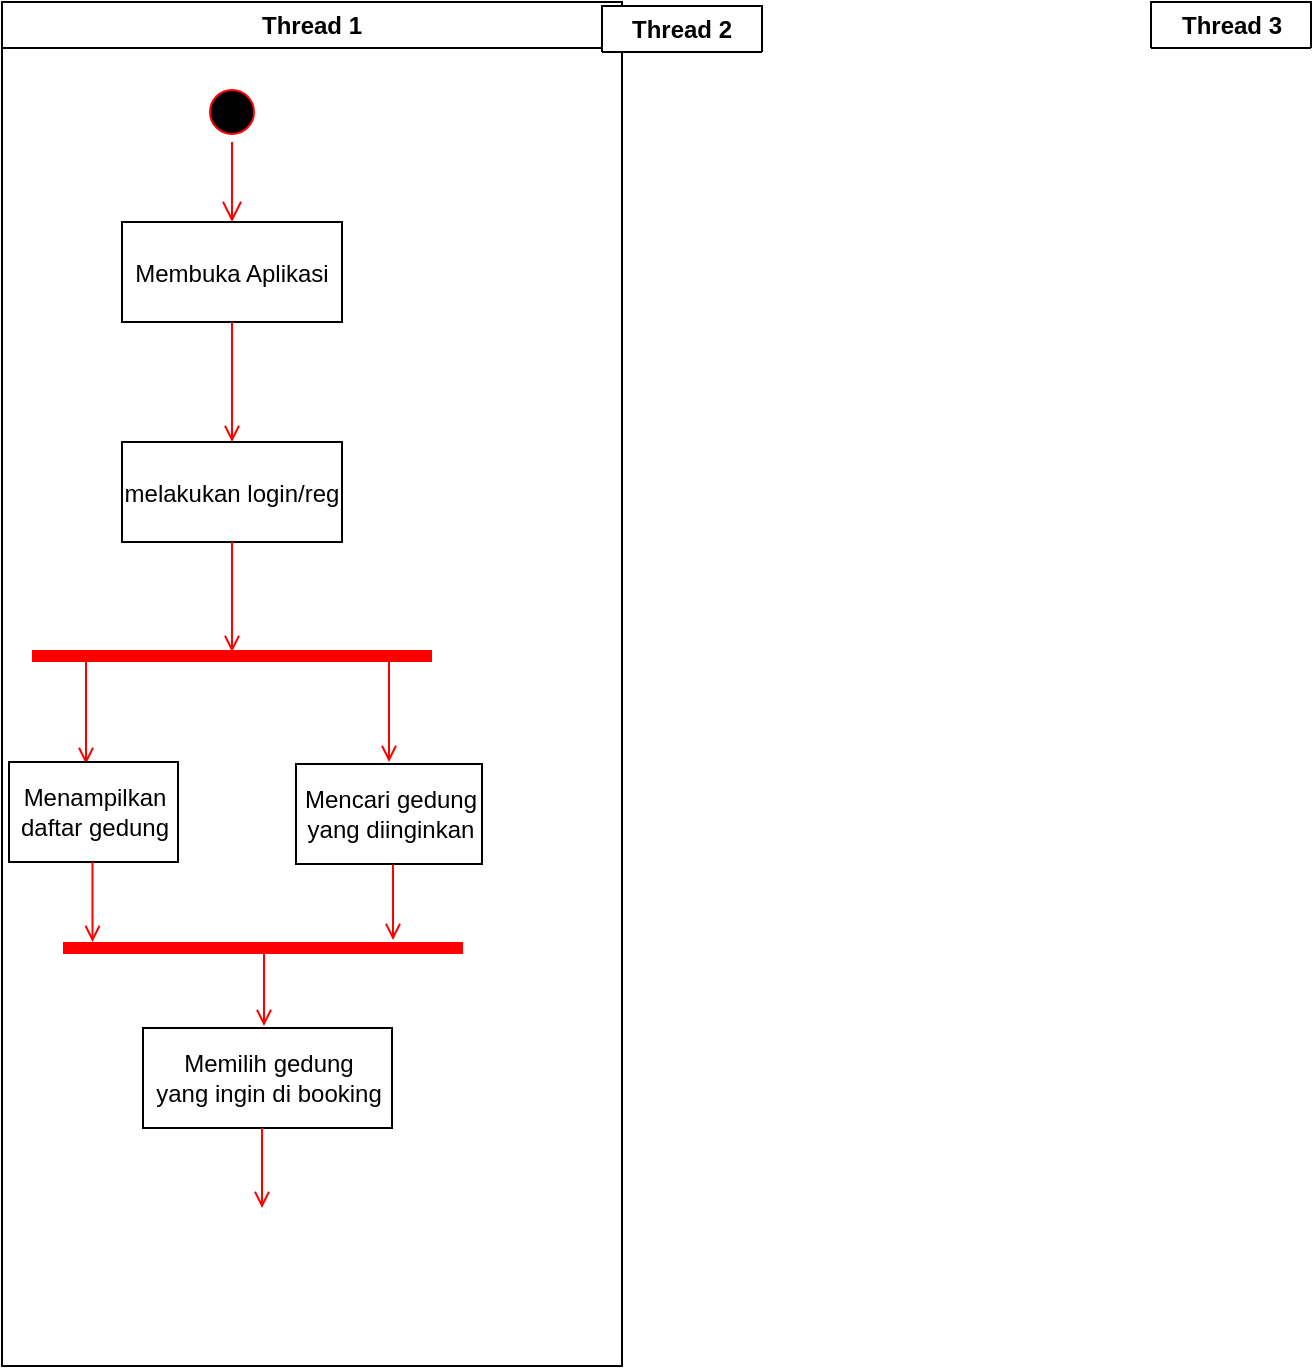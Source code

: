 <mxfile version="15.8.3" type="github">
  <diagram name="Page-1" id="e7e014a7-5840-1c2e-5031-d8a46d1fe8dd">
    <mxGraphModel dx="1102" dy="572" grid="1" gridSize="10" guides="1" tooltips="1" connect="1" arrows="1" fold="1" page="1" pageScale="1" pageWidth="1169" pageHeight="826" background="#FFFFFF" math="0" shadow="0">
      <root>
        <mxCell id="0" />
        <mxCell id="1" parent="0" />
        <mxCell id="2" value="Thread 1" style="swimlane;whiteSpace=wrap" parent="1" vertex="1">
          <mxGeometry x="150" y="128" width="310" height="682" as="geometry" />
        </mxCell>
        <mxCell id="5" value="" style="ellipse;shape=startState;fillColor=#000000;strokeColor=#ff0000;" parent="2" vertex="1">
          <mxGeometry x="100" y="40" width="30" height="30" as="geometry" />
        </mxCell>
        <mxCell id="6" value="" style="edgeStyle=elbowEdgeStyle;elbow=horizontal;verticalAlign=bottom;endArrow=open;endSize=8;strokeColor=#FF0000;endFill=1;rounded=0" parent="2" source="5" target="7" edge="1">
          <mxGeometry x="100" y="40" as="geometry">
            <mxPoint x="115" y="110" as="targetPoint" />
          </mxGeometry>
        </mxCell>
        <mxCell id="7" value="Membuka Aplikasi" style="" parent="2" vertex="1">
          <mxGeometry x="60" y="110" width="110" height="50" as="geometry" />
        </mxCell>
        <mxCell id="8" value="melakukan login/reg" style="" parent="2" vertex="1">
          <mxGeometry x="60" y="220" width="110" height="50" as="geometry" />
        </mxCell>
        <mxCell id="9" value="" style="endArrow=open;strokeColor=#FF0000;endFill=1;rounded=0" parent="2" source="7" target="8" edge="1">
          <mxGeometry relative="1" as="geometry" />
        </mxCell>
        <mxCell id="11" value="" style="endArrow=open;strokeColor=#FF0000;endFill=1;rounded=0" parent="2" source="8" edge="1">
          <mxGeometry relative="1" as="geometry">
            <mxPoint x="115" y="325" as="targetPoint" />
          </mxGeometry>
        </mxCell>
        <mxCell id="McUw8dThLIIsyM1gTo71-46" value="" style="shape=line;html=1;strokeWidth=6;strokeColor=#ff0000;" parent="2" vertex="1">
          <mxGeometry x="15" y="322" width="200" height="10" as="geometry" />
        </mxCell>
        <mxCell id="McUw8dThLIIsyM1gTo71-48" value="" style="endArrow=open;strokeColor=#FF0000;endFill=1;rounded=0" parent="2" edge="1">
          <mxGeometry relative="1" as="geometry">
            <mxPoint x="42" y="326" as="sourcePoint" />
            <mxPoint x="42" y="381" as="targetPoint" />
          </mxGeometry>
        </mxCell>
        <mxCell id="McUw8dThLIIsyM1gTo71-50" value="&lt;div&gt;Menampilkan&lt;/div&gt;&lt;div&gt;daftar gedung&lt;/div&gt;" style="html=1;" parent="2" vertex="1">
          <mxGeometry x="3.5" y="380" width="84.5" height="50" as="geometry" />
        </mxCell>
        <mxCell id="McUw8dThLIIsyM1gTo71-54" value="" style="endArrow=open;strokeColor=#FF0000;endFill=1;rounded=0;" parent="2" edge="1">
          <mxGeometry relative="1" as="geometry">
            <mxPoint x="195.5" y="429" as="sourcePoint" />
            <mxPoint x="195.5" y="469" as="targetPoint" />
            <Array as="points">
              <mxPoint x="195.5" y="439" />
            </Array>
          </mxGeometry>
        </mxCell>
        <mxCell id="McUw8dThLIIsyM1gTo71-58" value="" style="endArrow=open;strokeColor=#FF0000;endFill=1;rounded=0;" parent="2" edge="1">
          <mxGeometry relative="1" as="geometry">
            <mxPoint x="45.25" y="430" as="sourcePoint" />
            <mxPoint x="45.25" y="470" as="targetPoint" />
            <Array as="points">
              <mxPoint x="45.25" y="440" />
            </Array>
          </mxGeometry>
        </mxCell>
        <mxCell id="McUw8dThLIIsyM1gTo71-60" value="&lt;div&gt;Memilih gedung&lt;/div&gt;&lt;div&gt;yang ingin di booking&lt;br&gt;&lt;/div&gt;" style="html=1;" parent="2" vertex="1">
          <mxGeometry x="70.5" y="513" width="124.5" height="50" as="geometry" />
        </mxCell>
        <mxCell id="3" value="Thread 2" style="swimlane;whiteSpace=wrap" parent="1" vertex="1" collapsed="1">
          <mxGeometry x="450" y="130" width="80" height="23" as="geometry">
            <mxRectangle x="450" y="130" width="274.5" height="568" as="alternateBounds" />
          </mxGeometry>
        </mxCell>
        <mxCell id="13" value="" style="ellipse;shape=startState;fillColor=#000000;strokeColor=#ff0000;" parent="3" vertex="1">
          <mxGeometry x="60" y="40" width="30" height="30" as="geometry" />
        </mxCell>
        <mxCell id="14" value="" style="edgeStyle=elbowEdgeStyle;elbow=horizontal;verticalAlign=bottom;endArrow=open;endSize=8;strokeColor=#FF0000;endFill=1;rounded=0" parent="3" source="13" target="15" edge="1">
          <mxGeometry x="40" y="20" as="geometry">
            <mxPoint x="55" y="90" as="targetPoint" />
          </mxGeometry>
        </mxCell>
        <mxCell id="15" value="idle" style="" parent="3" vertex="1">
          <mxGeometry x="20" y="110" width="110" height="50" as="geometry" />
        </mxCell>
        <mxCell id="16" value="check for &#xa;new commands" style="" parent="3" vertex="1">
          <mxGeometry x="20" y="220" width="110" height="50" as="geometry" />
        </mxCell>
        <mxCell id="17" value="" style="endArrow=open;strokeColor=#FF0000;endFill=1;rounded=0" parent="3" source="15" target="16" edge="1">
          <mxGeometry relative="1" as="geometry" />
        </mxCell>
        <mxCell id="18" value="command queue" style="" parent="3" vertex="1">
          <mxGeometry x="20" y="325" width="110" height="50" as="geometry" />
        </mxCell>
        <mxCell id="19" value="" style="endArrow=open;strokeColor=#FF0000;endFill=1;rounded=0" parent="3" source="16" target="18" edge="1">
          <mxGeometry relative="1" as="geometry" />
        </mxCell>
        <mxCell id="21" value="queue empty" style="rhombus;fillColor=#ffffc0;strokeColor=#ff0000;" parent="3" vertex="1">
          <mxGeometry x="150" y="225" width="80" height="40" as="geometry" />
        </mxCell>
        <mxCell id="22" value="yes" style="edgeStyle=elbowEdgeStyle;elbow=horizontal;align=left;verticalAlign=bottom;endArrow=open;endSize=8;strokeColor=#FF0000;exitX=0.5;exitY=0;endFill=1;rounded=0;entryX=0.75;entryY=0.5;entryPerimeter=0" parent="3" source="21" target="25" edge="1">
          <mxGeometry x="-1" relative="1" as="geometry">
            <mxPoint x="160" y="150" as="targetPoint" />
            <Array as="points">
              <mxPoint x="190" y="180" />
            </Array>
          </mxGeometry>
        </mxCell>
        <mxCell id="23" value="no" style="edgeStyle=elbowEdgeStyle;elbow=horizontal;align=left;verticalAlign=top;endArrow=open;endSize=8;strokeColor=#FF0000;endFill=1;rounded=0" parent="3" source="21" target="30" edge="1">
          <mxGeometry x="-1" relative="1" as="geometry">
            <mxPoint x="190" y="305" as="targetPoint" />
          </mxGeometry>
        </mxCell>
        <mxCell id="24" value="" style="endArrow=open;strokeColor=#FF0000;endFill=1;rounded=0" parent="3" source="16" target="21" edge="1">
          <mxGeometry relative="1" as="geometry" />
        </mxCell>
        <mxCell id="25" value="" style="shape=line;strokeWidth=6;strokeColor=#ff0000;rotation=90" parent="3" vertex="1">
          <mxGeometry x="130" y="127.5" width="50" height="15" as="geometry" />
        </mxCell>
        <mxCell id="26" value="" style="edgeStyle=elbowEdgeStyle;elbow=horizontal;verticalAlign=bottom;endArrow=open;endSize=8;strokeColor=#FF0000;endFill=1;rounded=0" parent="3" source="25" target="15" edge="1">
          <mxGeometry x="130" y="90" as="geometry">
            <mxPoint x="230" y="140" as="targetPoint" />
          </mxGeometry>
        </mxCell>
        <mxCell id="30" value="dispatch&#xa;command&#xa;worker thread" style="" parent="3" vertex="1">
          <mxGeometry x="140" y="325" width="110" height="50" as="geometry" />
        </mxCell>
        <mxCell id="31" value="critical&#xa;section" style="shape=note;whiteSpace=wrap;size=17" parent="3" vertex="1">
          <mxGeometry x="105" y="490" width="100" height="50" as="geometry" />
        </mxCell>
        <mxCell id="32" value="" style="endArrow=none;strokeColor=#FF0000;endFill=0;rounded=0;dashed=1" parent="3" source="18" target="31" edge="1">
          <mxGeometry relative="1" as="geometry" />
        </mxCell>
        <mxCell id="34" value="" style="whiteSpace=wrap;strokeColor=#FF0000;fillColor=#FF0000" parent="3" vertex="1">
          <mxGeometry x="245" y="395" width="5" height="45" as="geometry" />
        </mxCell>
        <mxCell id="41" value="" style="edgeStyle=elbowEdgeStyle;elbow=horizontal;entryX=0;entryY=0.5;strokeColor=#FF0000;endArrow=open;endFill=1;rounded=0" parent="3" source="30" target="34" edge="1">
          <mxGeometry width="100" height="100" relative="1" as="geometry">
            <mxPoint x="60" y="480" as="sourcePoint" />
            <mxPoint x="160" y="380" as="targetPoint" />
            <Array as="points">
              <mxPoint x="195" y="400" />
            </Array>
          </mxGeometry>
        </mxCell>
        <mxCell id="4" value="Thread 3" style="swimlane;whiteSpace=wrap" parent="1" vertex="1" collapsed="1">
          <mxGeometry x="724.5" y="128" width="80" height="23" as="geometry">
            <mxRectangle x="724.5" y="128" width="280" height="570" as="alternateBounds" />
          </mxGeometry>
        </mxCell>
        <mxCell id="33" value="process&#xa;command" style="" parent="4" vertex="1">
          <mxGeometry x="90" y="405" width="110" height="50" as="geometry" />
        </mxCell>
        <mxCell id="35" value="" style="edgeStyle=elbowEdgeStyle;elbow=horizontal;strokeColor=#FF0000;endArrow=open;endFill=1;rounded=0;entryX=0.25;entryY=0.5;entryPerimeter=0" parent="4" target="25" edge="1">
          <mxGeometry width="100" height="100" relative="1" as="geometry">
            <mxPoint x="-30" y="410" as="sourcePoint" />
            <mxPoint x="-120" y="120" as="targetPoint" />
            <Array as="points">
              <mxPoint x="-10" y="135" />
            </Array>
          </mxGeometry>
        </mxCell>
        <mxCell id="37" value="" style="edgeStyle=none;strokeColor=#FF0000;endArrow=open;endFill=1;rounded=0" parent="4" target="33" edge="1">
          <mxGeometry width="100" height="100" relative="1" as="geometry">
            <mxPoint x="-30" y="429.5" as="sourcePoint" />
            <mxPoint x="90" y="429.5" as="targetPoint" />
          </mxGeometry>
        </mxCell>
        <mxCell id="38" value="" style="ellipse;shape=endState;fillColor=#000000;strokeColor=#ff0000" parent="4" vertex="1">
          <mxGeometry x="130" y="500" width="30" height="30" as="geometry" />
        </mxCell>
        <mxCell id="39" value="" style="endArrow=open;strokeColor=#FF0000;endFill=1;rounded=0" parent="4" source="33" target="38" edge="1">
          <mxGeometry relative="1" as="geometry" />
        </mxCell>
        <mxCell id="McUw8dThLIIsyM1gTo71-49" value="" style="endArrow=open;strokeColor=#FF0000;endFill=1;rounded=0" parent="1" edge="1">
          <mxGeometry relative="1" as="geometry">
            <mxPoint x="343.5" y="453" as="sourcePoint" />
            <mxPoint x="343.5" y="508" as="targetPoint" />
          </mxGeometry>
        </mxCell>
        <mxCell id="McUw8dThLIIsyM1gTo71-51" value="&lt;div&gt;Mencari gedung&lt;/div&gt;&lt;div&gt;yang diinginkan&lt;br&gt;&lt;/div&gt;" style="html=1;" parent="1" vertex="1">
          <mxGeometry x="297" y="509" width="93" height="50" as="geometry" />
        </mxCell>
        <mxCell id="McUw8dThLIIsyM1gTo71-52" value="" style="shape=line;html=1;strokeWidth=6;strokeColor=#ff0000;" parent="1" vertex="1">
          <mxGeometry x="180.5" y="596" width="200" height="10" as="geometry" />
        </mxCell>
        <mxCell id="McUw8dThLIIsyM1gTo71-59" value="" style="endArrow=open;strokeColor=#FF0000;endFill=1;rounded=0;" parent="1" edge="1">
          <mxGeometry relative="1" as="geometry">
            <mxPoint x="281" y="600" as="sourcePoint" />
            <mxPoint x="281" y="640" as="targetPoint" />
            <Array as="points">
              <mxPoint x="281" y="610" />
            </Array>
          </mxGeometry>
        </mxCell>
        <mxCell id="F-Zt-NVjYkf_ubWip2lY-44" value="" style="endArrow=open;strokeColor=#FF0000;endFill=1;rounded=0;" edge="1" parent="1">
          <mxGeometry relative="1" as="geometry">
            <mxPoint x="280" y="691" as="sourcePoint" />
            <mxPoint x="280" y="731" as="targetPoint" />
            <Array as="points">
              <mxPoint x="280" y="701" />
            </Array>
          </mxGeometry>
        </mxCell>
      </root>
    </mxGraphModel>
  </diagram>
</mxfile>
